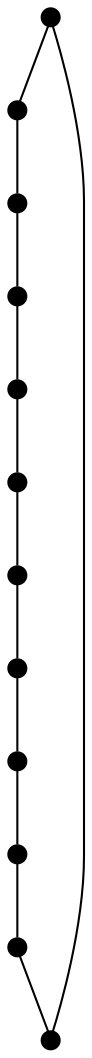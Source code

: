 graph {
	graph [bb="0,0,318.04,319.38"];
	node [height=0.12,
		label="",
		shape=point,
		width=0.12
	];
	edge [len=1.00];
	0	 [pos="11.39,214.24"];
	1	 [pos="58.496,280.71"];
	0 -- 1	 [pos="13.922,217.81 22.102,229.36 47.754,265.56 55.951,277.12"];
	11	 [pos="4.32,133.11"];
	0 -- 11	 [pos="11.01,209.88 9.7822,195.79 5.9322,151.61 4.702,137.49"];
	2	 [pos="132.35,315.06"];
	1 -- 2	 [pos="62.467,282.56 75.29,288.53 115.51,307.23 128.36,313.21"];
	3	 [pos="213.51,307.6"];
	2 -- 3	 [pos="136.71,314.66 150.8,313.37 195,309.3 209.12,308"];
	4	 [pos="279.79,260.22"];
	3 -- 4	 [pos="217.07,305.05 228.58,296.82 264.67,271.02 276.21,262.78"];
	5	 [pos="313.72,186.2"];
	4 -- 5	 [pos="281.61,256.24 287.5,243.39 305.98,203.08 311.89,190.2"];
	6	 [pos="306.67,105.06"];
	5 -- 6	 [pos="313.34,181.84 312.12,167.75 308.28,123.57 307.05,109.45"];
	7	 [pos="259.53,38.605"];
	6 -- 7	 [pos="304.14,101.49 295.95,89.951 270.28,53.76 262.08,42.196"];
	8	 [pos="185.64,4.32"];
	7 -- 8	 [pos="255.56,36.762 242.73,30.809 202.49,12.138 189.64,6.1724"];
	9	 [pos="104.55,11.98"];
	8 -- 9	 [pos="181.28,4.7318 167.2,6.0618 123.04,10.233 108.93,11.566"];
	10	 [pos="37.953,58.941"];
	9 -- 10	 [pos="100.97,14.504 89.406,22.658 53.14,48.232 41.552,56.403"];
	10 -- 11	 [pos="36.145,62.928 30.305,75.807 11.99,116.2 6.1372,129.1"];
}
